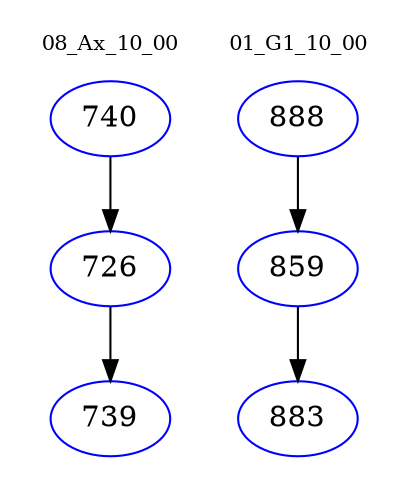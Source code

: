 digraph{
subgraph cluster_0 {
color = white
label = "08_Ax_10_00";
fontsize=10;
T0_740 [label="740", color="blue"]
T0_740 -> T0_726 [color="black"]
T0_726 [label="726", color="blue"]
T0_726 -> T0_739 [color="black"]
T0_739 [label="739", color="blue"]
}
subgraph cluster_1 {
color = white
label = "01_G1_10_00";
fontsize=10;
T1_888 [label="888", color="blue"]
T1_888 -> T1_859 [color="black"]
T1_859 [label="859", color="blue"]
T1_859 -> T1_883 [color="black"]
T1_883 [label="883", color="blue"]
}
}
